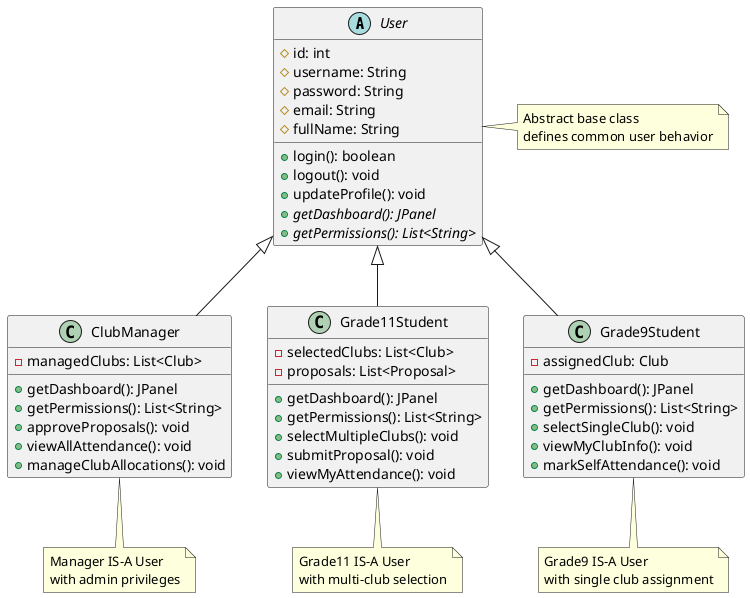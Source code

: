 @startuml User Inheritance Hierarchy (IS-A Relationship)

abstract class User {
    #id: int
    #username: String
    #password: String
    #email: String
    #fullName: String
    +login(): boolean
    +logout(): void
    +updateProfile(): void
    {abstract} +getDashboard(): JPanel
    {abstract} +getPermissions(): List<String>
}

class ClubManager {
    -managedClubs: List<Club>
    +getDashboard(): JPanel
    +getPermissions(): List<String>
    +approveProposals(): void
    +viewAllAttendance(): void
    +manageClubAllocations(): void
}

class Grade11Student {
    -selectedClubs: List<Club>
    -proposals: List<Proposal>
    +getDashboard(): JPanel
    +getPermissions(): List<String>
    +selectMultipleClubs(): void
    +submitProposal(): void
    +viewMyAttendance(): void
}

class Grade9Student {
    -assignedClub: Club
    +getDashboard(): JPanel
    +getPermissions(): List<String>
    +selectSingleClub(): void
    +viewMyClubInfo(): void
    +markSelfAttendance(): void
}

' Inheritance relationships (IS-A)
User <|-- ClubManager
User <|-- Grade11Student
User <|-- Grade9Student

note right of User : Abstract base class\ndefines common user behavior
note bottom of ClubManager : Manager IS-A User\nwith admin privileges
note bottom of Grade11Student : Grade11 IS-A User\nwith multi-club selection
note bottom of Grade9Student : Grade9 IS-A User\nwith single club assignment

@enduml